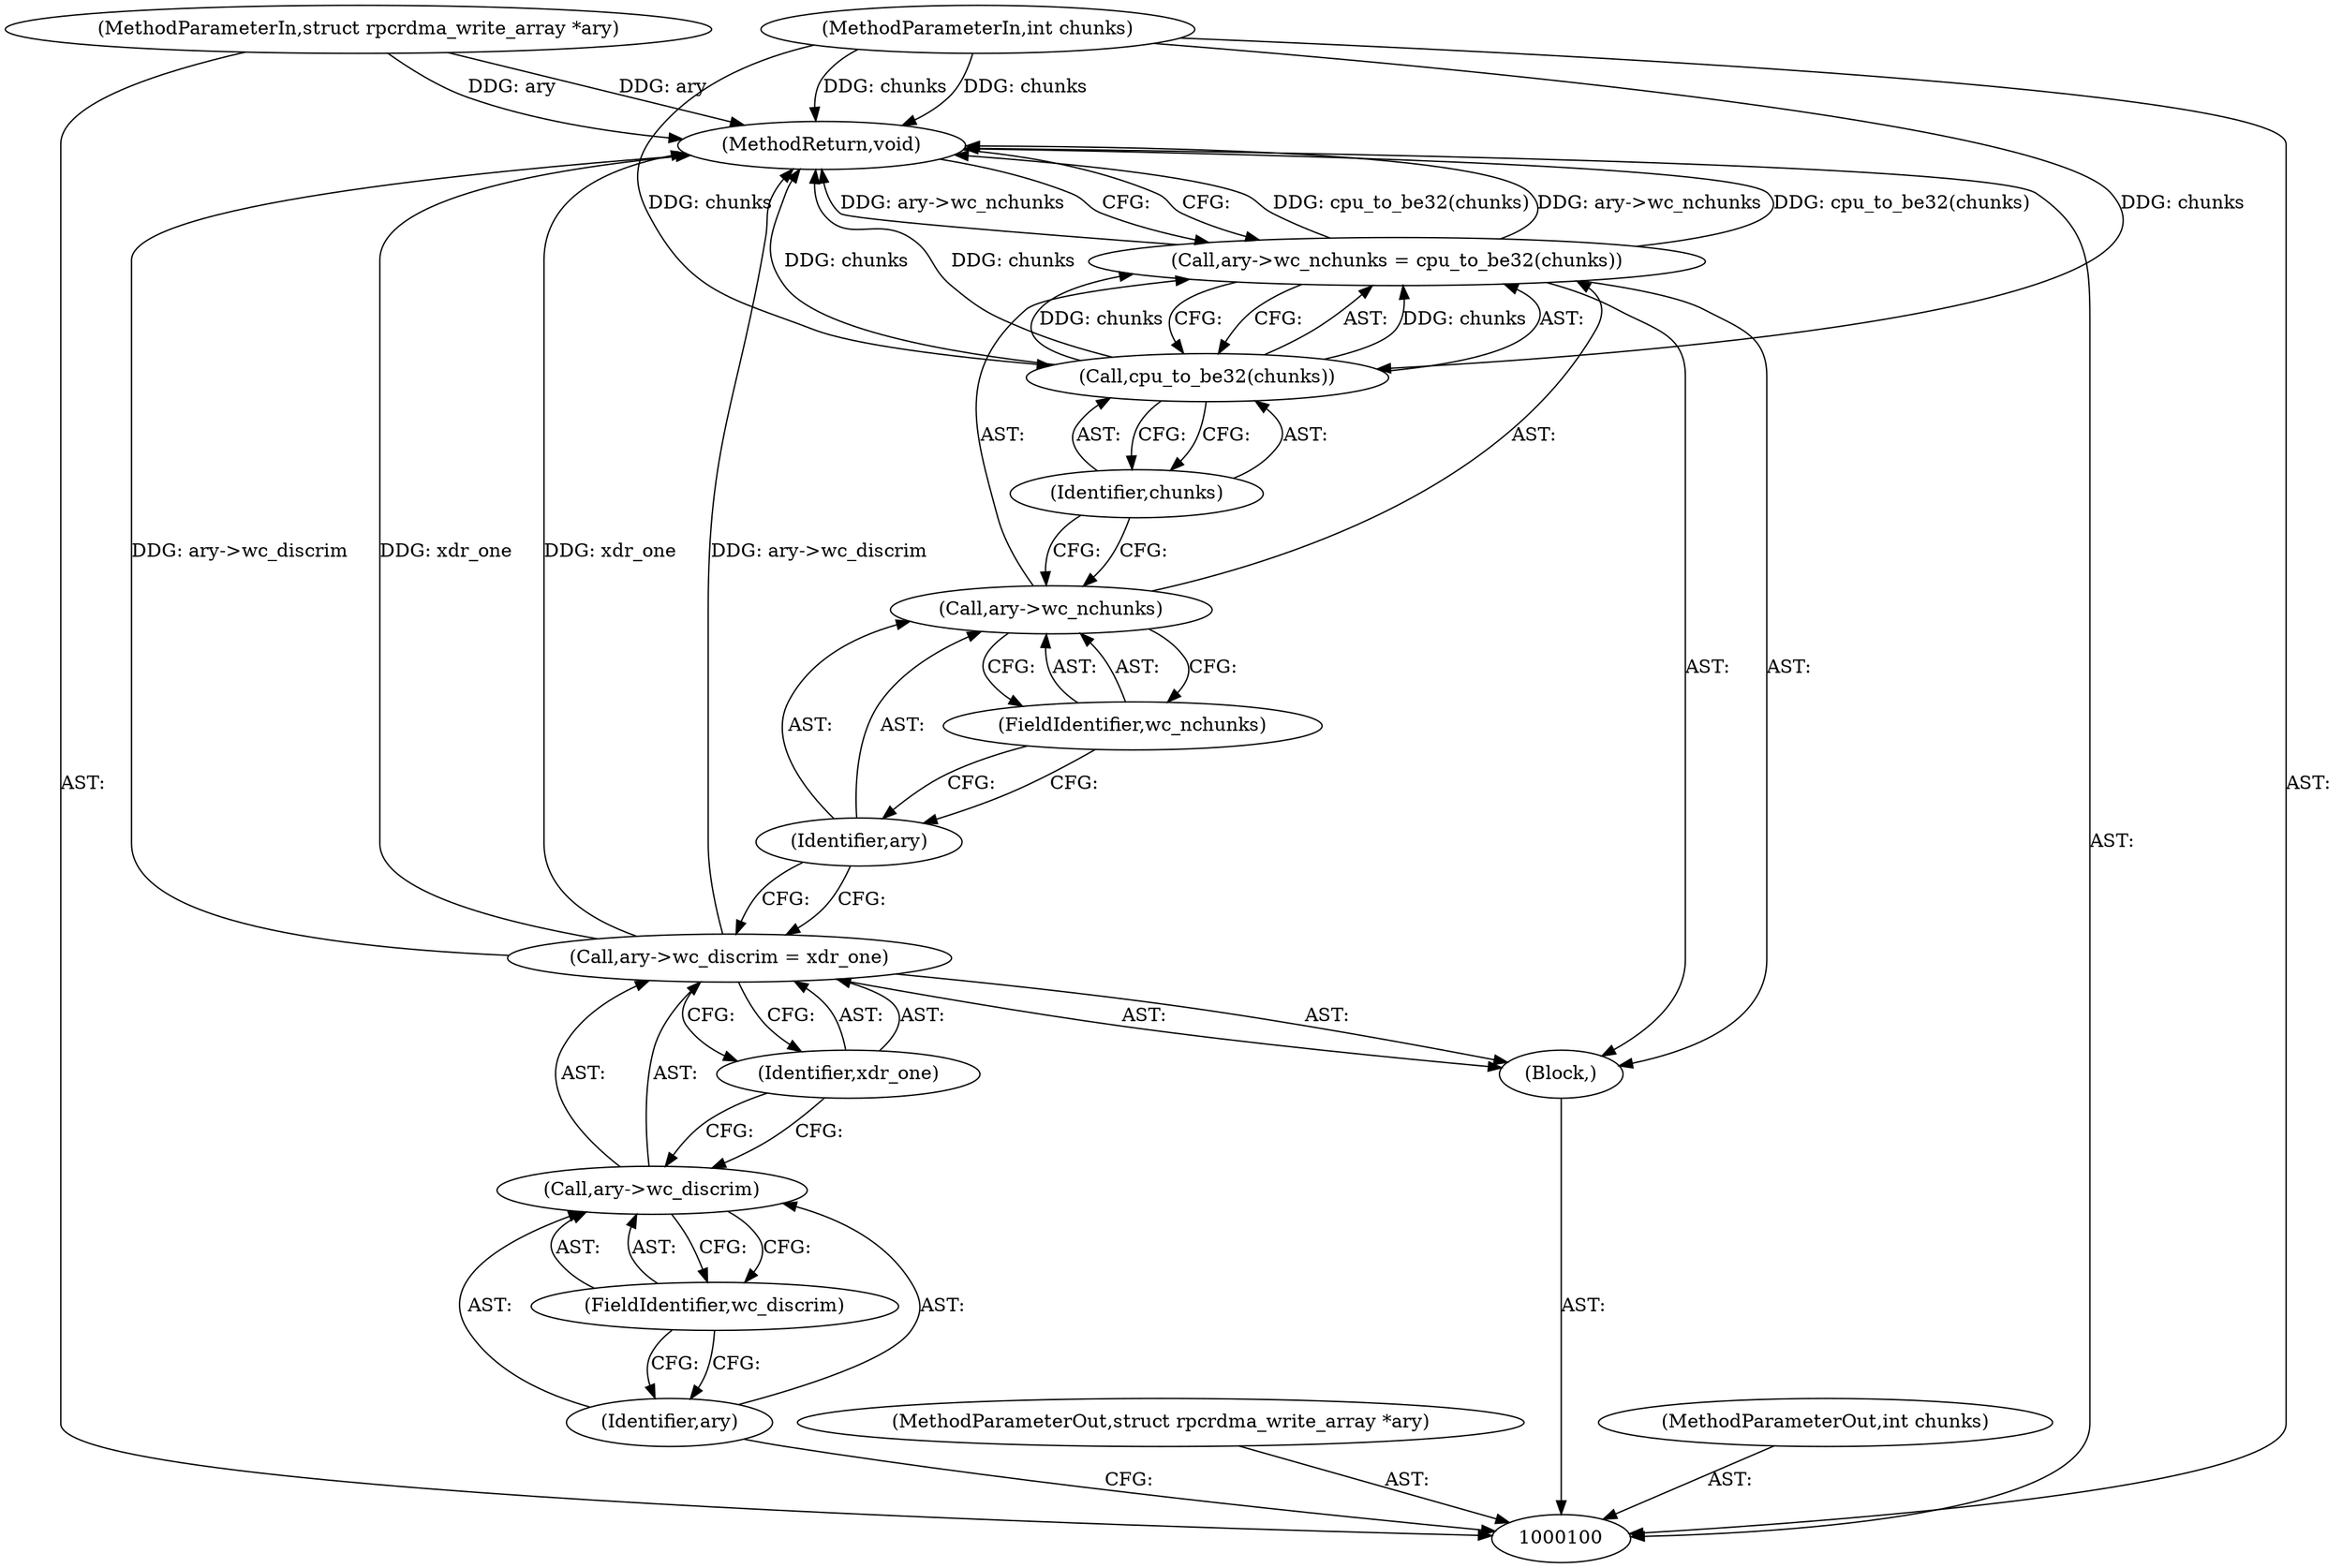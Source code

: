 digraph "1_linux_c70422f760c120480fee4de6c38804c72aa26bc1_26" {
"1000115" [label="(MethodReturn,void)"];
"1000101" [label="(MethodParameterIn,struct rpcrdma_write_array *ary)"];
"1000135" [label="(MethodParameterOut,struct rpcrdma_write_array *ary)"];
"1000102" [label="(MethodParameterIn,int chunks)"];
"1000136" [label="(MethodParameterOut,int chunks)"];
"1000103" [label="(Block,)"];
"1000104" [label="(Call,ary->wc_discrim = xdr_one)"];
"1000105" [label="(Call,ary->wc_discrim)"];
"1000106" [label="(Identifier,ary)"];
"1000108" [label="(Identifier,xdr_one)"];
"1000107" [label="(FieldIdentifier,wc_discrim)"];
"1000109" [label="(Call,ary->wc_nchunks = cpu_to_be32(chunks))"];
"1000110" [label="(Call,ary->wc_nchunks)"];
"1000111" [label="(Identifier,ary)"];
"1000113" [label="(Call,cpu_to_be32(chunks))"];
"1000114" [label="(Identifier,chunks)"];
"1000112" [label="(FieldIdentifier,wc_nchunks)"];
"1000115" -> "1000100"  [label="AST: "];
"1000115" -> "1000109"  [label="CFG: "];
"1000104" -> "1000115"  [label="DDG: xdr_one"];
"1000104" -> "1000115"  [label="DDG: ary->wc_discrim"];
"1000113" -> "1000115"  [label="DDG: chunks"];
"1000102" -> "1000115"  [label="DDG: chunks"];
"1000109" -> "1000115"  [label="DDG: cpu_to_be32(chunks)"];
"1000109" -> "1000115"  [label="DDG: ary->wc_nchunks"];
"1000101" -> "1000115"  [label="DDG: ary"];
"1000101" -> "1000100"  [label="AST: "];
"1000101" -> "1000115"  [label="DDG: ary"];
"1000135" -> "1000100"  [label="AST: "];
"1000102" -> "1000100"  [label="AST: "];
"1000102" -> "1000115"  [label="DDG: chunks"];
"1000102" -> "1000113"  [label="DDG: chunks"];
"1000136" -> "1000100"  [label="AST: "];
"1000103" -> "1000100"  [label="AST: "];
"1000104" -> "1000103"  [label="AST: "];
"1000109" -> "1000103"  [label="AST: "];
"1000104" -> "1000103"  [label="AST: "];
"1000104" -> "1000108"  [label="CFG: "];
"1000105" -> "1000104"  [label="AST: "];
"1000108" -> "1000104"  [label="AST: "];
"1000111" -> "1000104"  [label="CFG: "];
"1000104" -> "1000115"  [label="DDG: xdr_one"];
"1000104" -> "1000115"  [label="DDG: ary->wc_discrim"];
"1000105" -> "1000104"  [label="AST: "];
"1000105" -> "1000107"  [label="CFG: "];
"1000106" -> "1000105"  [label="AST: "];
"1000107" -> "1000105"  [label="AST: "];
"1000108" -> "1000105"  [label="CFG: "];
"1000106" -> "1000105"  [label="AST: "];
"1000106" -> "1000100"  [label="CFG: "];
"1000107" -> "1000106"  [label="CFG: "];
"1000108" -> "1000104"  [label="AST: "];
"1000108" -> "1000105"  [label="CFG: "];
"1000104" -> "1000108"  [label="CFG: "];
"1000107" -> "1000105"  [label="AST: "];
"1000107" -> "1000106"  [label="CFG: "];
"1000105" -> "1000107"  [label="CFG: "];
"1000109" -> "1000103"  [label="AST: "];
"1000109" -> "1000113"  [label="CFG: "];
"1000110" -> "1000109"  [label="AST: "];
"1000113" -> "1000109"  [label="AST: "];
"1000115" -> "1000109"  [label="CFG: "];
"1000109" -> "1000115"  [label="DDG: cpu_to_be32(chunks)"];
"1000109" -> "1000115"  [label="DDG: ary->wc_nchunks"];
"1000113" -> "1000109"  [label="DDG: chunks"];
"1000110" -> "1000109"  [label="AST: "];
"1000110" -> "1000112"  [label="CFG: "];
"1000111" -> "1000110"  [label="AST: "];
"1000112" -> "1000110"  [label="AST: "];
"1000114" -> "1000110"  [label="CFG: "];
"1000111" -> "1000110"  [label="AST: "];
"1000111" -> "1000104"  [label="CFG: "];
"1000112" -> "1000111"  [label="CFG: "];
"1000113" -> "1000109"  [label="AST: "];
"1000113" -> "1000114"  [label="CFG: "];
"1000114" -> "1000113"  [label="AST: "];
"1000109" -> "1000113"  [label="CFG: "];
"1000113" -> "1000115"  [label="DDG: chunks"];
"1000113" -> "1000109"  [label="DDG: chunks"];
"1000102" -> "1000113"  [label="DDG: chunks"];
"1000114" -> "1000113"  [label="AST: "];
"1000114" -> "1000110"  [label="CFG: "];
"1000113" -> "1000114"  [label="CFG: "];
"1000112" -> "1000110"  [label="AST: "];
"1000112" -> "1000111"  [label="CFG: "];
"1000110" -> "1000112"  [label="CFG: "];
}
